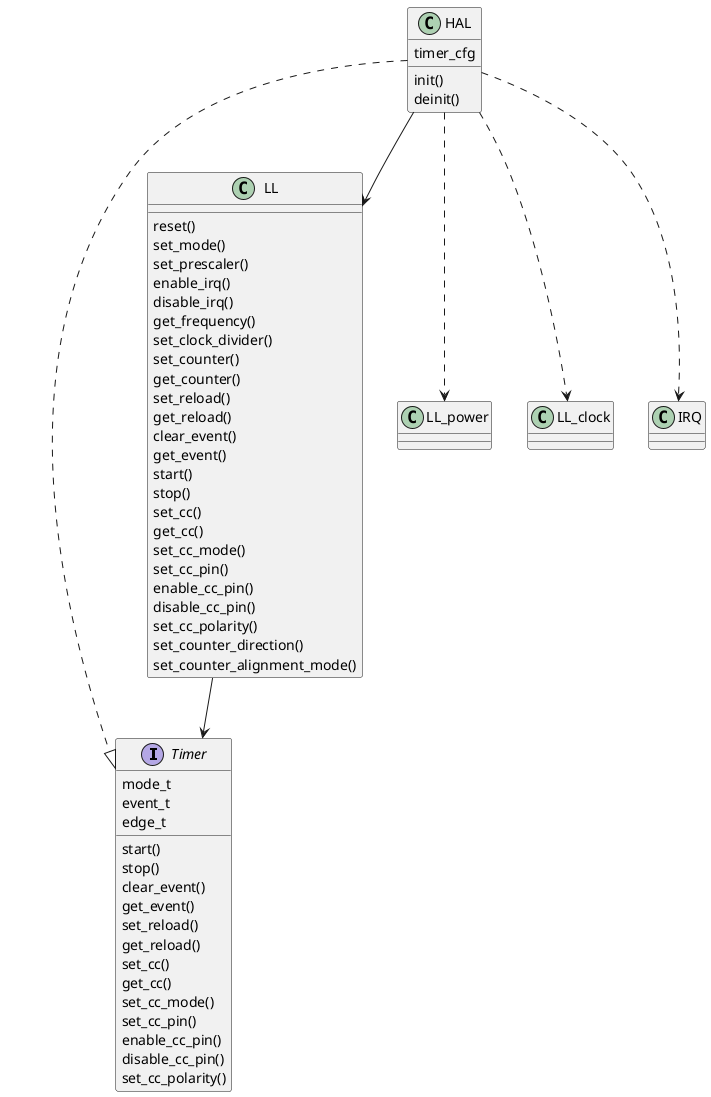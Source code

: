 @startuml
interface Timer {
	mode_t
	event_t
	edge_t

	start()
	stop()
	clear_event()
	get_event()
	set_reload()
	get_reload()
	set_cc()
	get_cc()
	set_cc_mode()
	set_cc_pin()
	enable_cc_pin()
	disable_cc_pin()
	set_cc_polarity()
}

class LL {
	reset()
	set_mode()
	set_prescaler()
	enable_irq()
	disable_irq()
	get_frequency()
	set_clock_divider()
	set_counter()
	get_counter()
	set_reload()
	get_reload()
	clear_event()
	get_event()
	start()
	stop()
	set_cc()
	get_cc()
	set_cc_mode()
	set_cc_pin()
	enable_cc_pin()
	disable_cc_pin()
	set_cc_polarity()
	set_counter_direction()
	set_counter_alignment_mode()
}

class HAL {
	timer_cfg

	init()
	deinit()
}

HAL ..|> Timer
HAL --> LL
HAL ..> LL_power
HAL ..> LL_clock
HAL ..> IRQ
LL --> Timer
@enduml
